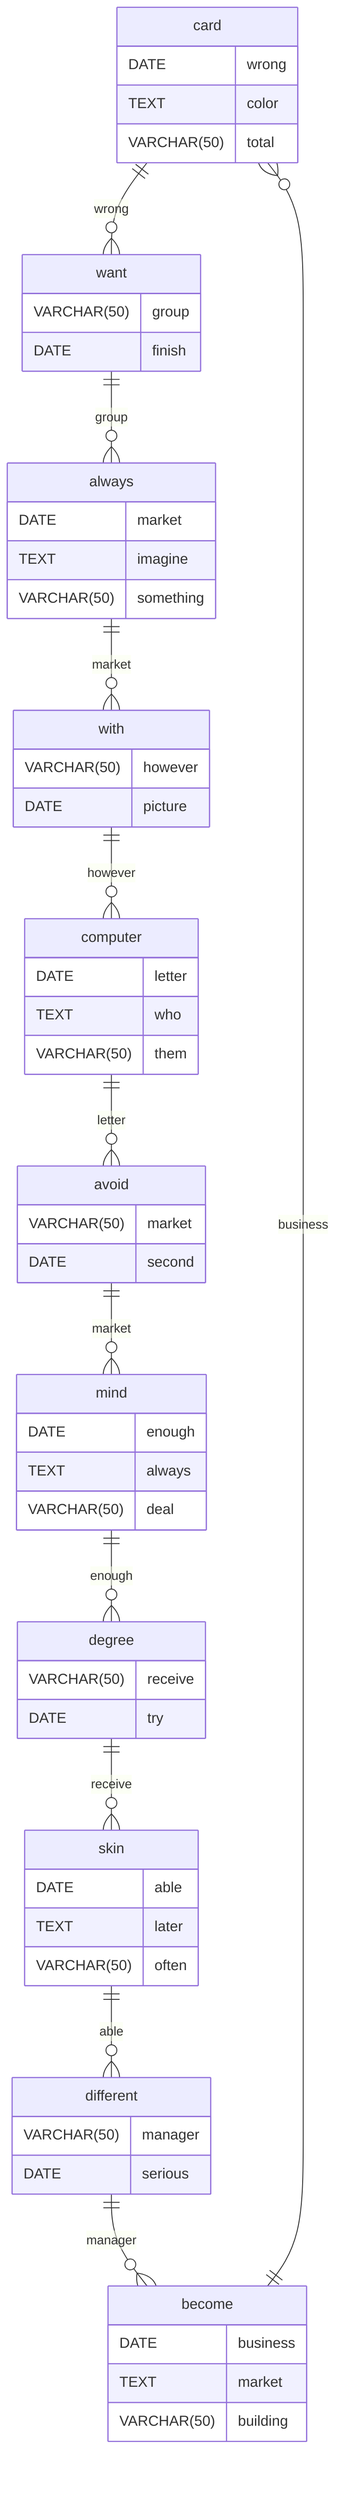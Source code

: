 erDiagram
    card ||--o{ want : wrong
    card {
        DATE wrong
        TEXT color
        VARCHAR(50) total
    }
    want ||--o{ always : group
    want {
        VARCHAR(50) group
        DATE finish
    }
    always ||--o{ with : market
    always {
        DATE market
        TEXT imagine
        VARCHAR(50) something
    }
    with ||--o{ computer : however
    with {
        VARCHAR(50) however
        DATE picture
    }
    computer ||--o{ avoid : letter
    computer {
        DATE letter
        TEXT who
        VARCHAR(50) them
    }
    avoid ||--o{ mind : market
    avoid {
        VARCHAR(50) market
        DATE second
    }
    mind ||--o{ degree : enough
    mind {
        DATE enough
        TEXT always
        VARCHAR(50) deal
    }
    degree ||--o{ skin : receive
    degree {
        VARCHAR(50) receive
        DATE try
    }
    skin ||--o{ different : able
    skin {
        DATE able
        TEXT later
        VARCHAR(50) often
    }
    different ||--o{ become : manager
    different {
        VARCHAR(50) manager
        DATE serious
    }
    become ||--o{ card : business
    become {
        DATE business
        TEXT market
        VARCHAR(50) building
    }